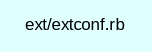 digraph TopLevel {
    compound = true
    bgcolor = lightcyan1
    fontname = Arial
    fontsize = 8
    label = "ext/extconf.rb"
    node [
        fontname = Arial,
        fontsize = 8,
        color = black
    ]

}

